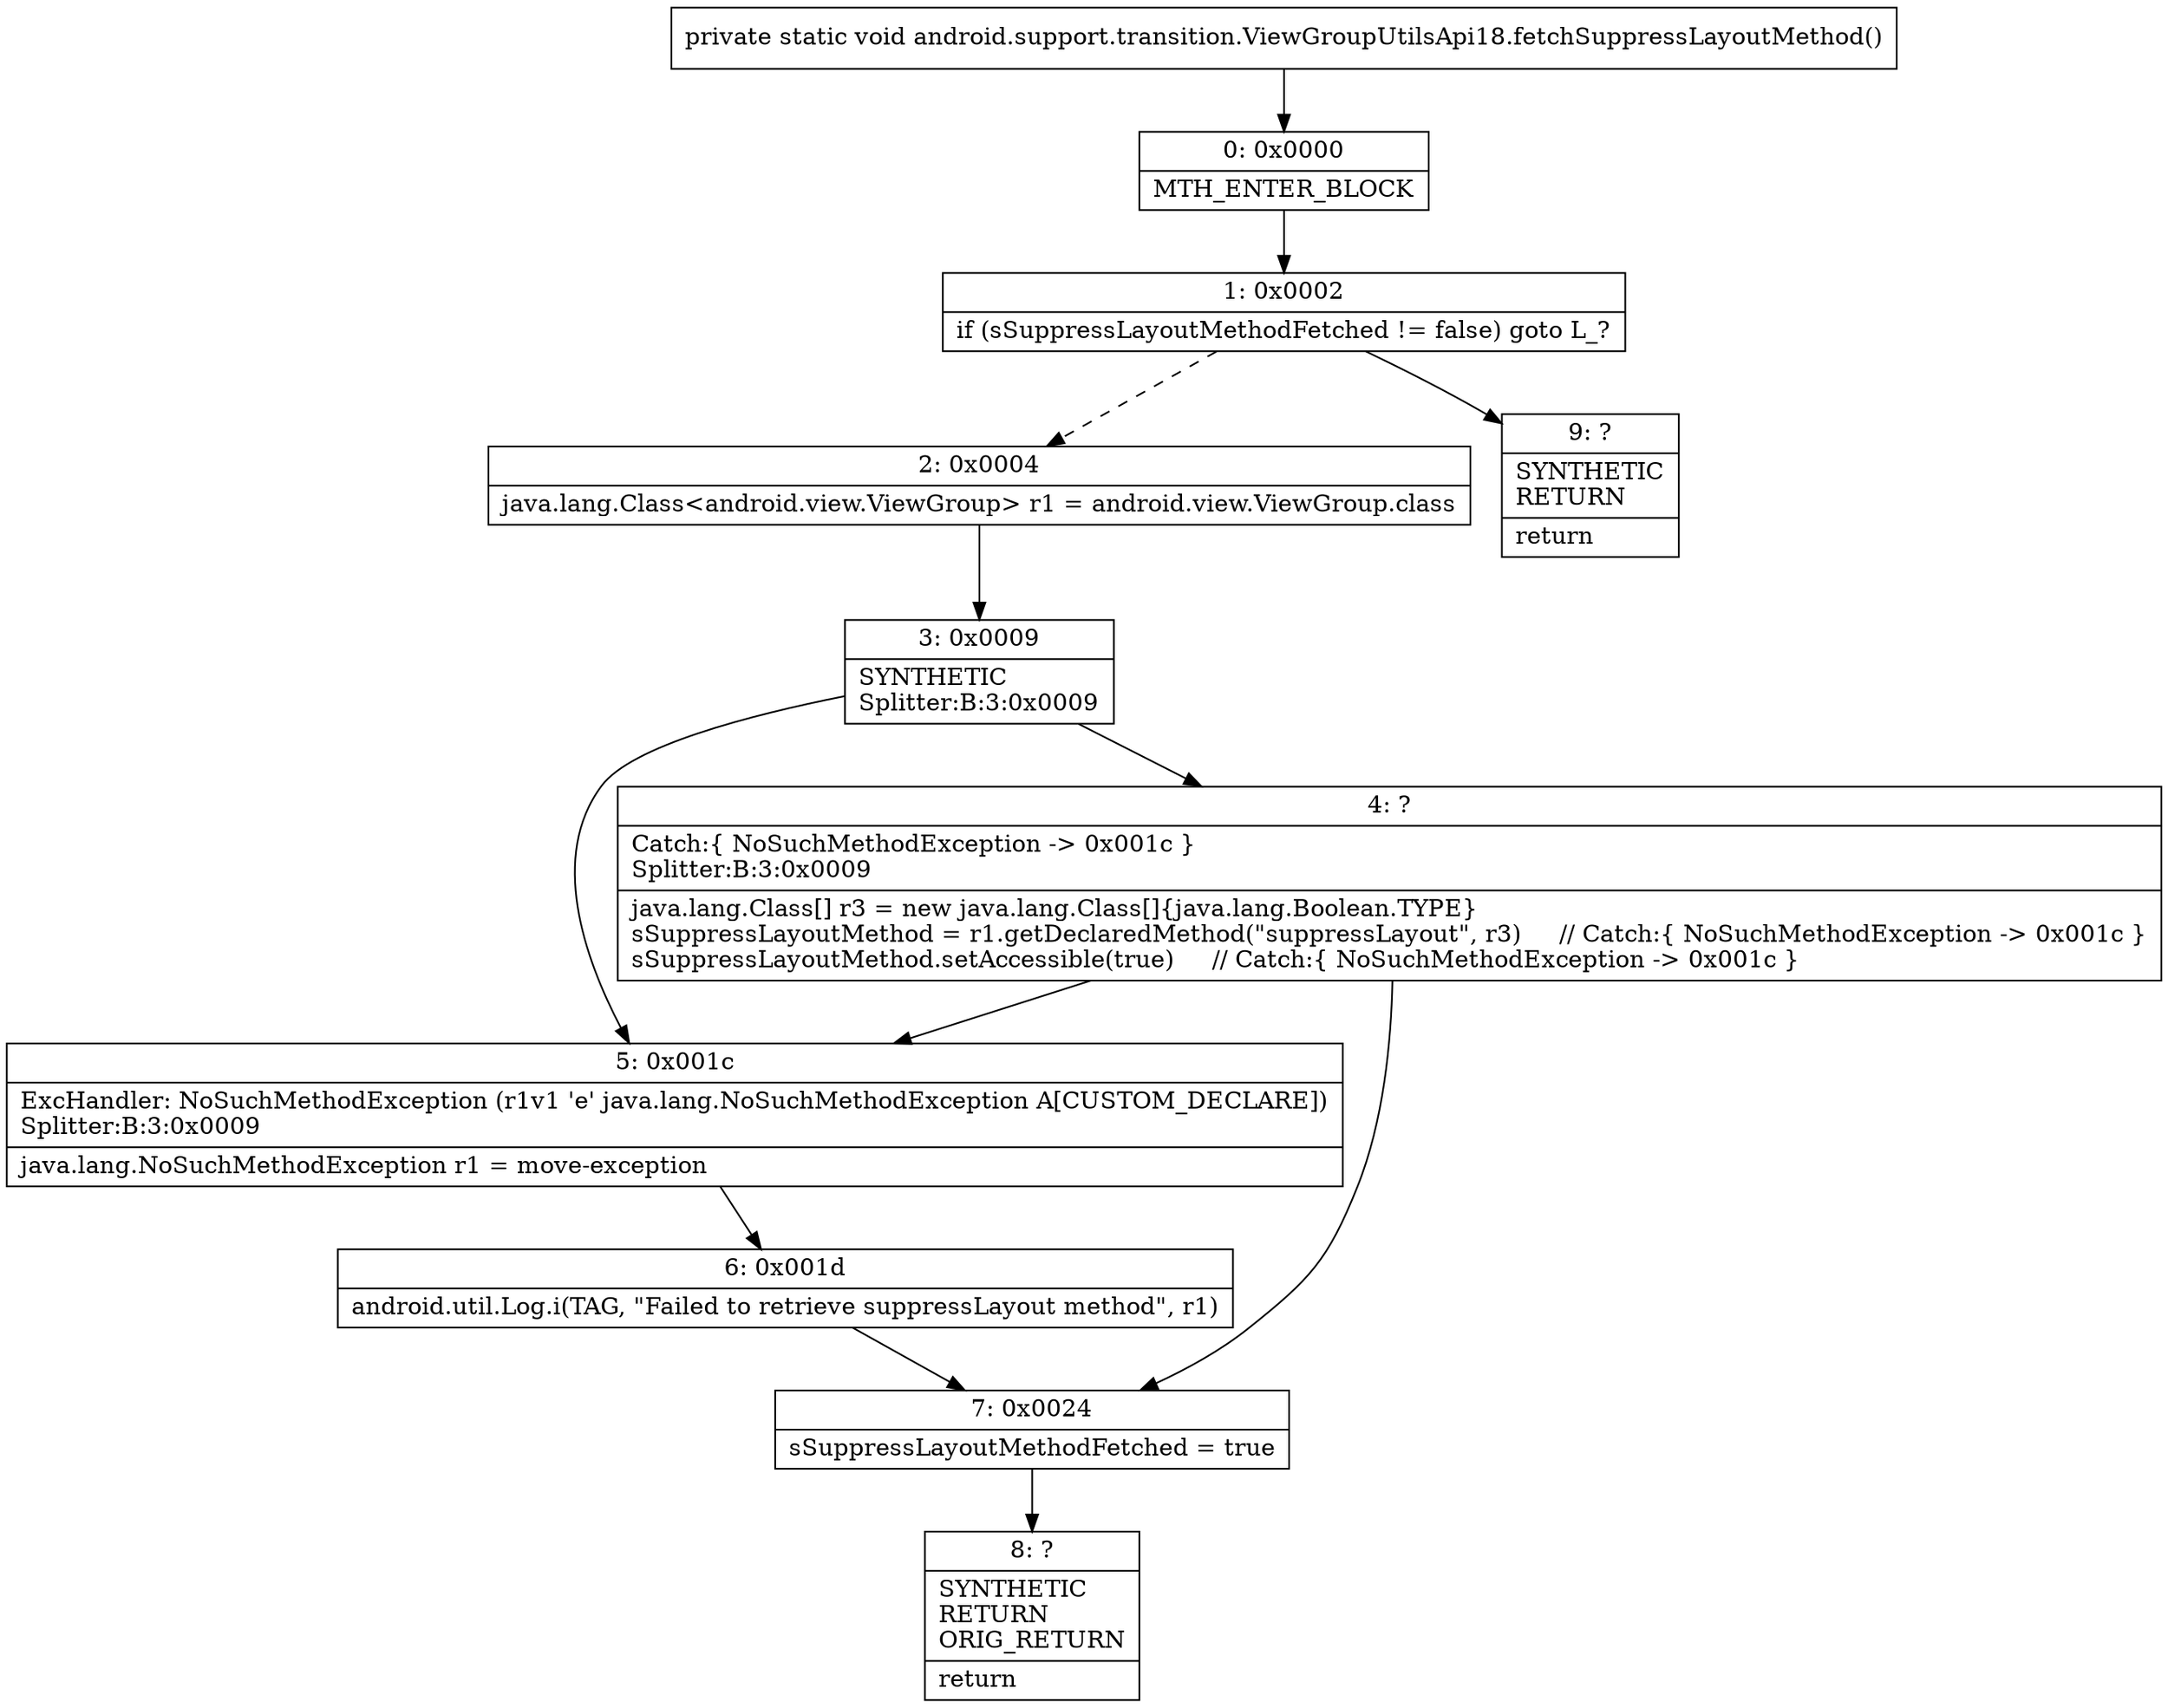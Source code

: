 digraph "CFG forandroid.support.transition.ViewGroupUtilsApi18.fetchSuppressLayoutMethod()V" {
Node_0 [shape=record,label="{0\:\ 0x0000|MTH_ENTER_BLOCK\l}"];
Node_1 [shape=record,label="{1\:\ 0x0002|if (sSuppressLayoutMethodFetched != false) goto L_?\l}"];
Node_2 [shape=record,label="{2\:\ 0x0004|java.lang.Class\<android.view.ViewGroup\> r1 = android.view.ViewGroup.class\l}"];
Node_3 [shape=record,label="{3\:\ 0x0009|SYNTHETIC\lSplitter:B:3:0x0009\l}"];
Node_4 [shape=record,label="{4\:\ ?|Catch:\{ NoSuchMethodException \-\> 0x001c \}\lSplitter:B:3:0x0009\l|java.lang.Class[] r3 = new java.lang.Class[]\{java.lang.Boolean.TYPE\}\lsSuppressLayoutMethod = r1.getDeclaredMethod(\"suppressLayout\", r3)     \/\/ Catch:\{ NoSuchMethodException \-\> 0x001c \}\lsSuppressLayoutMethod.setAccessible(true)     \/\/ Catch:\{ NoSuchMethodException \-\> 0x001c \}\l}"];
Node_5 [shape=record,label="{5\:\ 0x001c|ExcHandler: NoSuchMethodException (r1v1 'e' java.lang.NoSuchMethodException A[CUSTOM_DECLARE])\lSplitter:B:3:0x0009\l|java.lang.NoSuchMethodException r1 = move\-exception\l}"];
Node_6 [shape=record,label="{6\:\ 0x001d|android.util.Log.i(TAG, \"Failed to retrieve suppressLayout method\", r1)\l}"];
Node_7 [shape=record,label="{7\:\ 0x0024|sSuppressLayoutMethodFetched = true\l}"];
Node_8 [shape=record,label="{8\:\ ?|SYNTHETIC\lRETURN\lORIG_RETURN\l|return\l}"];
Node_9 [shape=record,label="{9\:\ ?|SYNTHETIC\lRETURN\l|return\l}"];
MethodNode[shape=record,label="{private static void android.support.transition.ViewGroupUtilsApi18.fetchSuppressLayoutMethod() }"];
MethodNode -> Node_0;
Node_0 -> Node_1;
Node_1 -> Node_2[style=dashed];
Node_1 -> Node_9;
Node_2 -> Node_3;
Node_3 -> Node_4;
Node_3 -> Node_5;
Node_4 -> Node_5;
Node_4 -> Node_7;
Node_5 -> Node_6;
Node_6 -> Node_7;
Node_7 -> Node_8;
}


